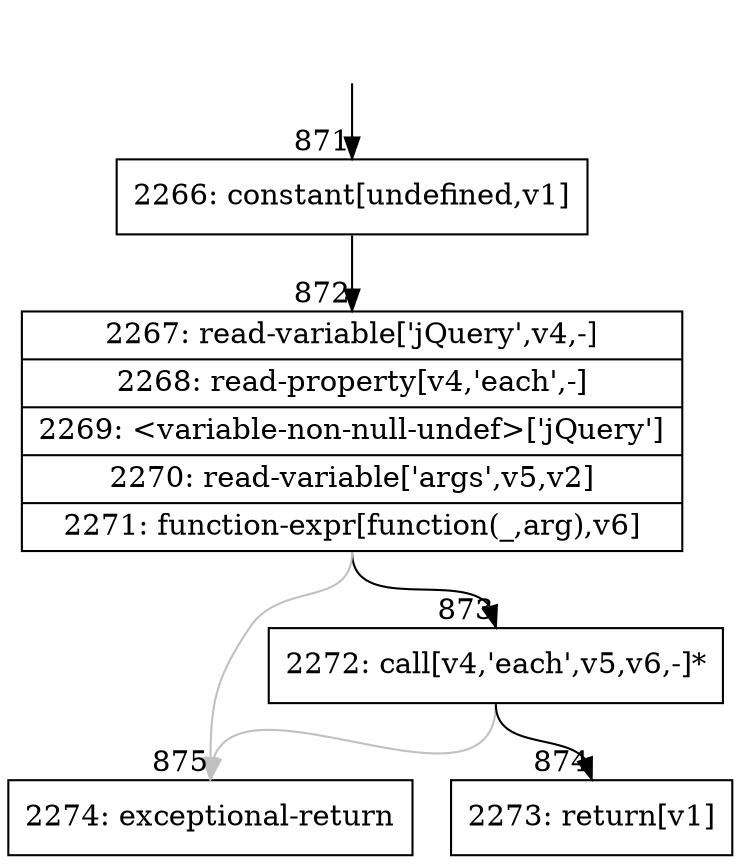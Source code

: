 digraph {
rankdir="TD"
BB_entry62[shape=none,label=""];
BB_entry62 -> BB871 [tailport=s, headport=n, headlabel="    871"]
BB871 [shape=record label="{2266: constant[undefined,v1]}" ] 
BB871 -> BB872 [tailport=s, headport=n, headlabel="      872"]
BB872 [shape=record label="{2267: read-variable['jQuery',v4,-]|2268: read-property[v4,'each',-]|2269: \<variable-non-null-undef\>['jQuery']|2270: read-variable['args',v5,v2]|2271: function-expr[function(_,arg),v6]}" ] 
BB872 -> BB873 [tailport=s, headport=n, headlabel="      873"]
BB872 -> BB875 [tailport=s, headport=n, color=gray, headlabel="      875"]
BB873 [shape=record label="{2272: call[v4,'each',v5,v6,-]*}" ] 
BB873 -> BB874 [tailport=s, headport=n, headlabel="      874"]
BB873 -> BB875 [tailport=s, headport=n, color=gray]
BB874 [shape=record label="{2273: return[v1]}" ] 
BB875 [shape=record label="{2274: exceptional-return}" ] 
}
